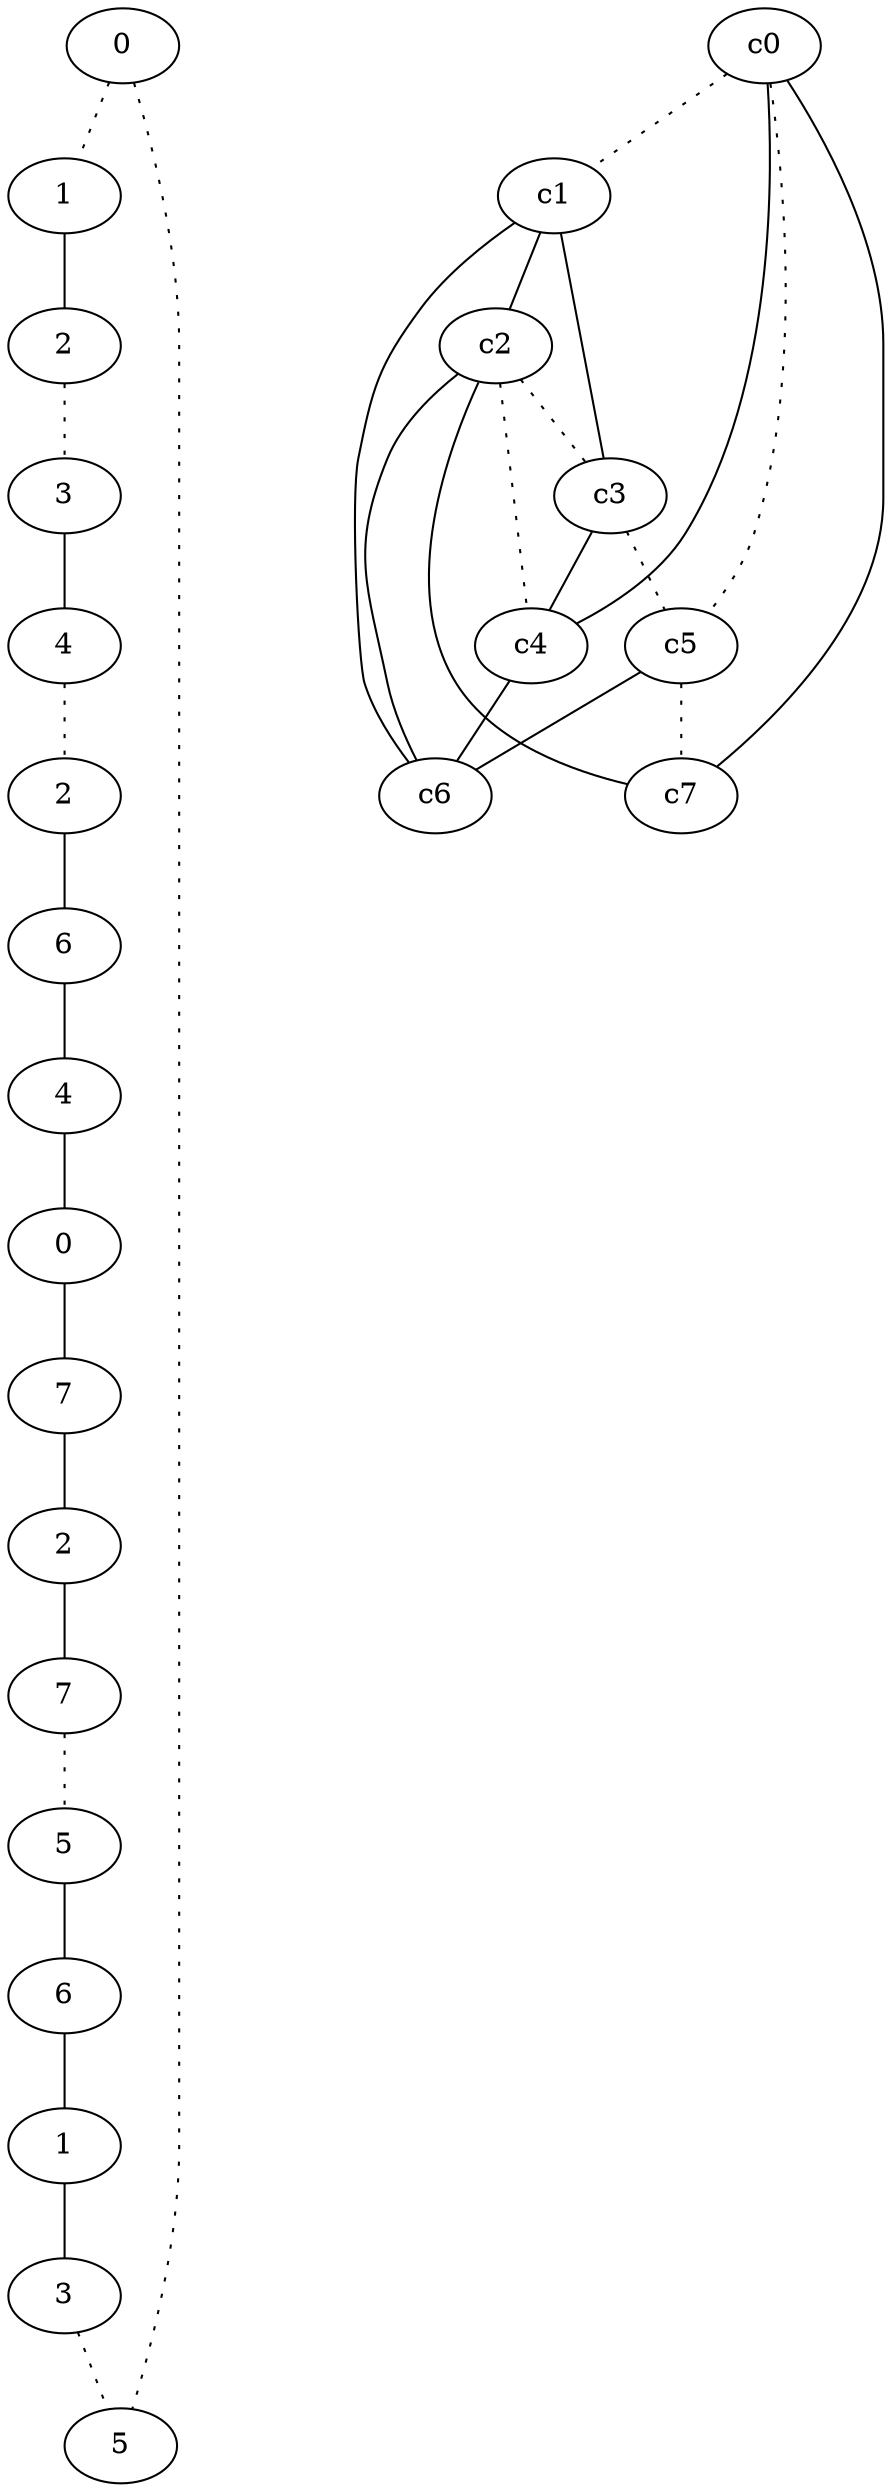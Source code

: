 graph {
a0[label=0];
a1[label=1];
a2[label=2];
a3[label=3];
a4[label=4];
a5[label=2];
a6[label=6];
a7[label=4];
a8[label=0];
a9[label=7];
a10[label=2];
a11[label=7];
a12[label=5];
a13[label=6];
a14[label=1];
a15[label=3];
a16[label=5];
a0 -- a1 [style=dotted];
a0 -- a16 [style=dotted];
a1 -- a2;
a2 -- a3 [style=dotted];
a3 -- a4;
a4 -- a5 [style=dotted];
a5 -- a6;
a6 -- a7;
a7 -- a8;
a8 -- a9;
a9 -- a10;
a10 -- a11;
a11 -- a12 [style=dotted];
a12 -- a13;
a13 -- a14;
a14 -- a15;
a15 -- a16 [style=dotted];
c0 -- c1 [style=dotted];
c0 -- c4;
c0 -- c5 [style=dotted];
c0 -- c7;
c1 -- c2;
c1 -- c3;
c1 -- c6;
c2 -- c3 [style=dotted];
c2 -- c4 [style=dotted];
c2 -- c6;
c2 -- c7;
c3 -- c4;
c3 -- c5 [style=dotted];
c4 -- c6;
c5 -- c6;
c5 -- c7 [style=dotted];
}
